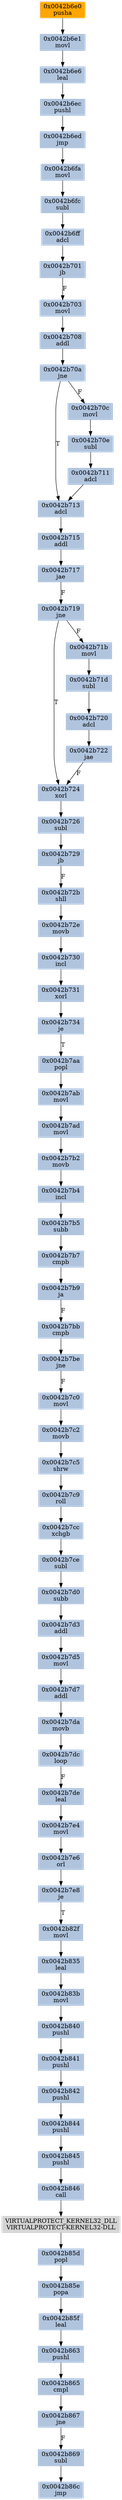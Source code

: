 strict digraph G {
	graph [bgcolor=transparent,
		name=G
	];
	node [color=lightsteelblue,
		fillcolor=lightsteelblue,
		shape=rectangle,
		style=filled
	];
	"0x0042b713"	[label="0x0042b713
adcl"];
	"0x0042b715"	[label="0x0042b715
addl"];
	"0x0042b713" -> "0x0042b715"	[color="#000000"];
	"0x0042b6fc"	[label="0x0042b6fc
subl"];
	"0x0042b6ff"	[label="0x0042b6ff
adcl"];
	"0x0042b6fc" -> "0x0042b6ff"	[color="#000000"];
	"0x0042b7bb"	[label="0x0042b7bb
cmpb"];
	"0x0042b7be"	[label="0x0042b7be
jne"];
	"0x0042b7bb" -> "0x0042b7be"	[color="#000000"];
	"0x0042b6e0"	[color=lightgrey,
		fillcolor=orange,
		label="0x0042b6e0
pusha"];
	"0x0042b6e1"	[label="0x0042b6e1
movl"];
	"0x0042b6e0" -> "0x0042b6e1"	[color="#000000"];
	"0x0042b7d3"	[label="0x0042b7d3
addl"];
	"0x0042b7d5"	[label="0x0042b7d5
movl"];
	"0x0042b7d3" -> "0x0042b7d5"	[color="#000000"];
	"0x0042b724"	[label="0x0042b724
xorl"];
	"0x0042b726"	[label="0x0042b726
subl"];
	"0x0042b724" -> "0x0042b726"	[color="#000000"];
	"0x0042b865"	[label="0x0042b865
cmpl"];
	"0x0042b867"	[label="0x0042b867
jne"];
	"0x0042b865" -> "0x0042b867"	[color="#000000"];
	"0x0042b701"	[label="0x0042b701
jb"];
	"0x0042b6ff" -> "0x0042b701"	[color="#000000"];
	"0x0042b83b"	[label="0x0042b83b
movl"];
	"0x0042b840"	[label="0x0042b840
pushl"];
	"0x0042b83b" -> "0x0042b840"	[color="#000000"];
	"0x0042b722"	[label="0x0042b722
jae"];
	"0x0042b722" -> "0x0042b724"	[color="#000000",
		label=F];
	"0x0042b7c5"	[label="0x0042b7c5
shrw"];
	"0x0042b7c9"	[label="0x0042b7c9
roll"];
	"0x0042b7c5" -> "0x0042b7c9"	[color="#000000"];
	"0x0042b71b"	[label="0x0042b71b
movl"];
	"0x0042b71d"	[label="0x0042b71d
subl"];
	"0x0042b71b" -> "0x0042b71d"	[color="#000000"];
	"0x0042b708"	[label="0x0042b708
addl"];
	"0x0042b70a"	[label="0x0042b70a
jne"];
	"0x0042b708" -> "0x0042b70a"	[color="#000000"];
	"0x0042b85f"	[label="0x0042b85f
leal"];
	"0x0042b863"	[label="0x0042b863
pushl"];
	"0x0042b85f" -> "0x0042b863"	[color="#000000"];
	"0x0042b711"	[label="0x0042b711
adcl"];
	"0x0042b711" -> "0x0042b713"	[color="#000000"];
	"0x0042b7d7"	[label="0x0042b7d7
addl"];
	"0x0042b7da"	[label="0x0042b7da
movb"];
	"0x0042b7d7" -> "0x0042b7da"	[color="#000000"];
	"0x0042b841"	[label="0x0042b841
pushl"];
	"0x0042b840" -> "0x0042b841"	[color="#000000"];
	"0x0042b730"	[label="0x0042b730
incl"];
	"0x0042b731"	[label="0x0042b731
xorl"];
	"0x0042b730" -> "0x0042b731"	[color="#000000"];
	"0x0042b846"	[label="0x0042b846
call"];
	VIRTUALPROTECT_KERNEL32_DLL	[color=lightgrey,
		fillcolor=lightgrey,
		label="VIRTUALPROTECT_KERNEL32_DLL
VIRTUALPROTECT-KERNEL32-DLL"];
	"0x0042b846" -> VIRTUALPROTECT_KERNEL32_DLL	[color="#000000"];
	"0x0042b6fa"	[label="0x0042b6fa
movl"];
	"0x0042b6fa" -> "0x0042b6fc"	[color="#000000"];
	"0x0042b734"	[label="0x0042b734
je"];
	"0x0042b7aa"	[label="0x0042b7aa
popl"];
	"0x0042b734" -> "0x0042b7aa"	[color="#000000",
		label=T];
	"0x0042b6ed"	[label="0x0042b6ed
jmp"];
	"0x0042b6ed" -> "0x0042b6fa"	[color="#000000"];
	"0x0042b6e6"	[label="0x0042b6e6
leal"];
	"0x0042b6ec"	[label="0x0042b6ec
pushl"];
	"0x0042b6e6" -> "0x0042b6ec"	[color="#000000"];
	"0x0042b6e1" -> "0x0042b6e6"	[color="#000000"];
	"0x0042b70e"	[label="0x0042b70e
subl"];
	"0x0042b70e" -> "0x0042b711"	[color="#000000"];
	"0x0042b7de"	[label="0x0042b7de
leal"];
	"0x0042b7e4"	[label="0x0042b7e4
movl"];
	"0x0042b7de" -> "0x0042b7e4"	[color="#000000"];
	"0x0042b729"	[label="0x0042b729
jb"];
	"0x0042b726" -> "0x0042b729"	[color="#000000"];
	"0x0042b7e6"	[label="0x0042b7e6
orl"];
	"0x0042b7e4" -> "0x0042b7e6"	[color="#000000"];
	"0x0042b7c0"	[label="0x0042b7c0
movl"];
	"0x0042b7be" -> "0x0042b7c0"	[color="#000000",
		label=F];
	"0x0042b85d"	[label="0x0042b85d
popl"];
	"0x0042b85e"	[label="0x0042b85e
popa"];
	"0x0042b85d" -> "0x0042b85e"	[color="#000000"];
	"0x0042b7dc"	[label="0x0042b7dc
loop"];
	"0x0042b7da" -> "0x0042b7dc"	[color="#000000"];
	"0x0042b7c2"	[label="0x0042b7c2
movb"];
	"0x0042b7c0" -> "0x0042b7c2"	[color="#000000"];
	"0x0042b835"	[label="0x0042b835
leal"];
	"0x0042b835" -> "0x0042b83b"	[color="#000000"];
	"0x0042b7b4"	[label="0x0042b7b4
incl"];
	"0x0042b7b5"	[label="0x0042b7b5
subb"];
	"0x0042b7b4" -> "0x0042b7b5"	[color="#000000"];
	"0x0042b7ab"	[label="0x0042b7ab
movl"];
	"0x0042b7ad"	[label="0x0042b7ad
movl"];
	"0x0042b7ab" -> "0x0042b7ad"	[color="#000000"];
	"0x0042b7b7"	[label="0x0042b7b7
cmpb"];
	"0x0042b7b5" -> "0x0042b7b7"	[color="#000000"];
	"0x0042b7ce"	[label="0x0042b7ce
subl"];
	"0x0042b7d0"	[label="0x0042b7d0
subb"];
	"0x0042b7ce" -> "0x0042b7d0"	[color="#000000"];
	"0x0042b7cc"	[label="0x0042b7cc
xchgb"];
	"0x0042b7c9" -> "0x0042b7cc"	[color="#000000"];
	"0x0042b845"	[label="0x0042b845
pushl"];
	"0x0042b845" -> "0x0042b846"	[color="#000000"];
	VIRTUALPROTECT_KERNEL32_DLL -> "0x0042b85d"	[color="#000000"];
	"0x0042b7d0" -> "0x0042b7d3"	[color="#000000"];
	"0x0042b7aa" -> "0x0042b7ab"	[color="#000000"];
	"0x0042b70a" -> "0x0042b713"	[color="#000000",
		label=T];
	"0x0042b70c"	[label="0x0042b70c
movl"];
	"0x0042b70a" -> "0x0042b70c"	[color="#000000",
		label=F];
	"0x0042b72e"	[label="0x0042b72e
movb"];
	"0x0042b72e" -> "0x0042b730"	[color="#000000"];
	"0x0042b703"	[label="0x0042b703
movl"];
	"0x0042b703" -> "0x0042b708"	[color="#000000"];
	"0x0042b701" -> "0x0042b703"	[color="#000000",
		label=F];
	"0x0042b842"	[label="0x0042b842
pushl"];
	"0x0042b841" -> "0x0042b842"	[color="#000000"];
	"0x0042b7dc" -> "0x0042b7de"	[color="#000000",
		label=F];
	"0x0042b7cc" -> "0x0042b7ce"	[color="#000000"];
	"0x0042b731" -> "0x0042b734"	[color="#000000"];
	"0x0042b719"	[label="0x0042b719
jne"];
	"0x0042b719" -> "0x0042b724"	[color="#000000",
		label=T];
	"0x0042b719" -> "0x0042b71b"	[color="#000000",
		label=F];
	"0x0042b717"	[label="0x0042b717
jae"];
	"0x0042b715" -> "0x0042b717"	[color="#000000"];
	"0x0042b7d5" -> "0x0042b7d7"	[color="#000000"];
	"0x0042b7e8"	[label="0x0042b7e8
je"];
	"0x0042b7e6" -> "0x0042b7e8"	[color="#000000"];
	"0x0042b72b"	[label="0x0042b72b
shll"];
	"0x0042b72b" -> "0x0042b72e"	[color="#000000"];
	"0x0042b720"	[label="0x0042b720
adcl"];
	"0x0042b720" -> "0x0042b722"	[color="#000000"];
	"0x0042b71d" -> "0x0042b720"	[color="#000000"];
	"0x0042b6ec" -> "0x0042b6ed"	[color="#000000"];
	"0x0042b86c"	[label="0x0042b86c
jmp"];
	"0x0042b717" -> "0x0042b719"	[color="#000000",
		label=F];
	"0x0042b82f"	[label="0x0042b82f
movl"];
	"0x0042b7e8" -> "0x0042b82f"	[color="#000000",
		label=T];
	"0x0042b85e" -> "0x0042b85f"	[color="#000000"];
	"0x0042b7b2"	[label="0x0042b7b2
movb"];
	"0x0042b7b2" -> "0x0042b7b4"	[color="#000000"];
	"0x0042b7b9"	[label="0x0042b7b9
ja"];
	"0x0042b7b7" -> "0x0042b7b9"	[color="#000000"];
	"0x0042b82f" -> "0x0042b835"	[color="#000000"];
	"0x0042b7b9" -> "0x0042b7bb"	[color="#000000",
		label=F];
	"0x0042b729" -> "0x0042b72b"	[color="#000000",
		label=F];
	"0x0042b863" -> "0x0042b865"	[color="#000000"];
	"0x0042b869"	[label="0x0042b869
subl"];
	"0x0042b869" -> "0x0042b86c"	[color="#000000"];
	"0x0042b844"	[label="0x0042b844
pushl"];
	"0x0042b844" -> "0x0042b845"	[color="#000000"];
	"0x0042b7c2" -> "0x0042b7c5"	[color="#000000"];
	"0x0042b867" -> "0x0042b869"	[color="#000000",
		label=F];
	"0x0042b70c" -> "0x0042b70e"	[color="#000000"];
	"0x0042b842" -> "0x0042b844"	[color="#000000"];
	"0x0042b7ad" -> "0x0042b7b2"	[color="#000000"];
}
